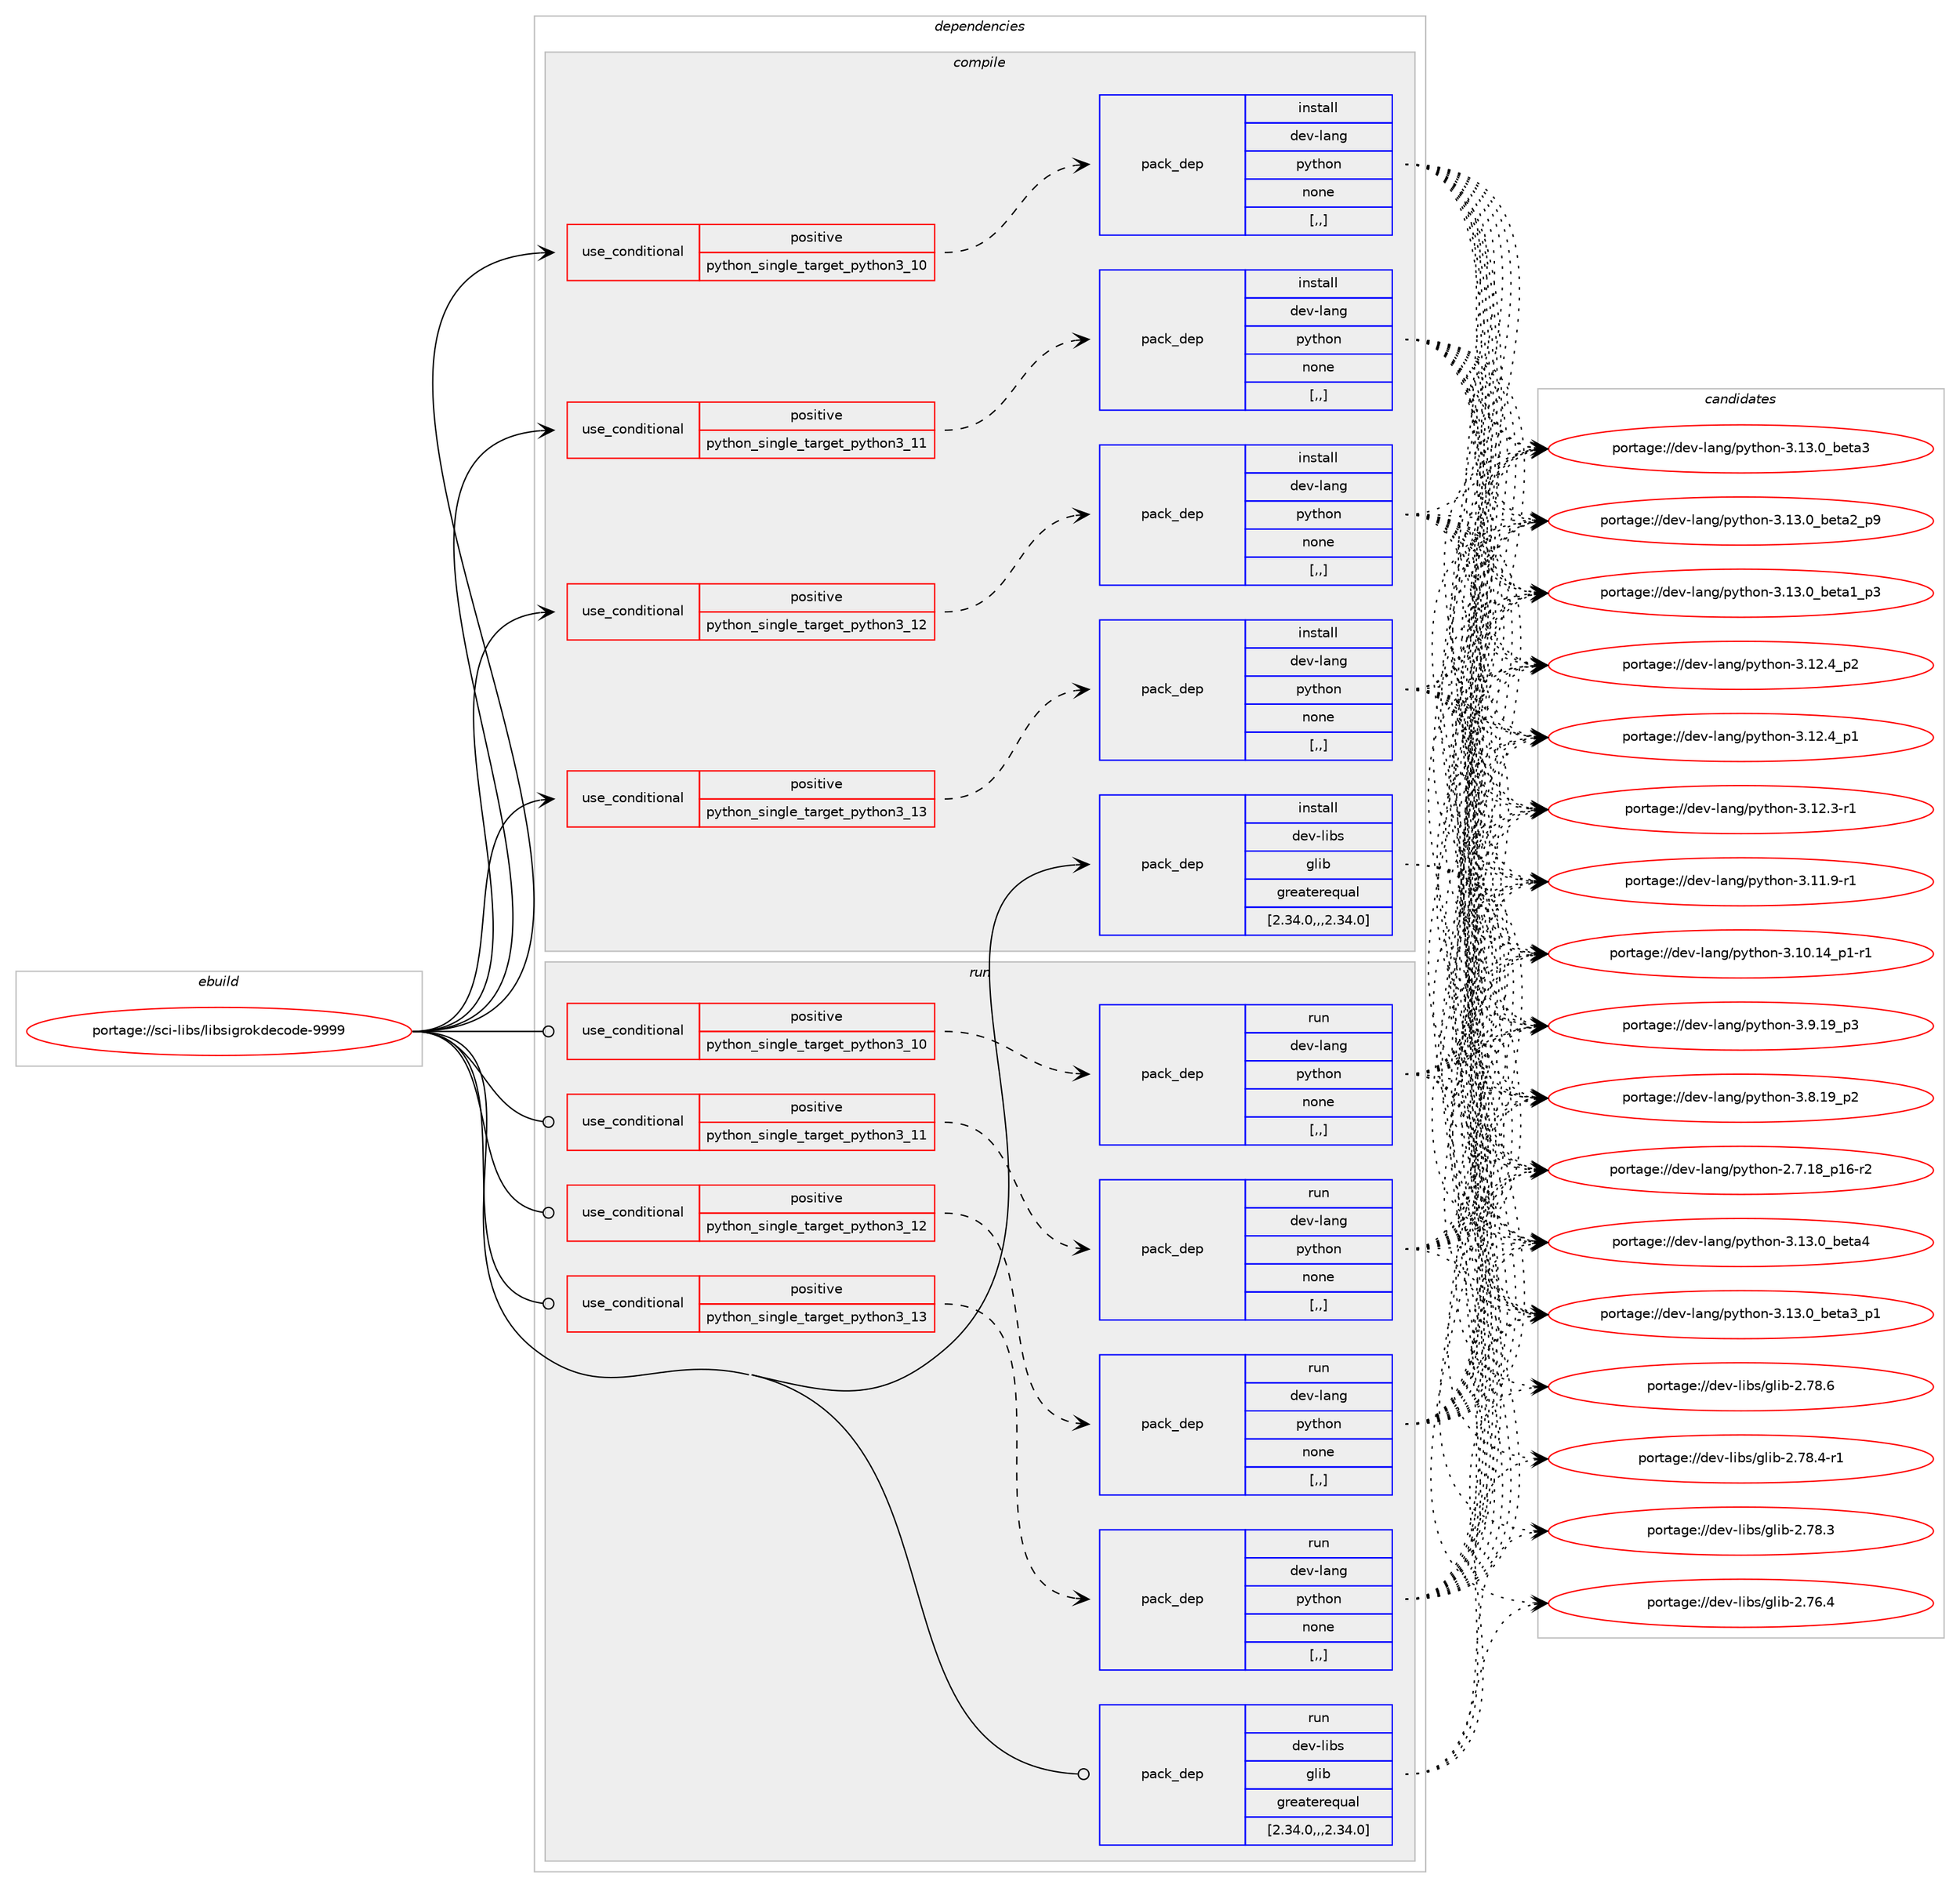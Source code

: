 digraph prolog {

# *************
# Graph options
# *************

newrank=true;
concentrate=true;
compound=true;
graph [rankdir=LR,fontname=Helvetica,fontsize=10,ranksep=1.5];#, ranksep=2.5, nodesep=0.2];
edge  [arrowhead=vee];
node  [fontname=Helvetica,fontsize=10];

# **********
# The ebuild
# **********

subgraph cluster_leftcol {
color=gray;
label=<<i>ebuild</i>>;
id [label="portage://sci-libs/libsigrokdecode-9999", color=red, width=4, href="../sci-libs/libsigrokdecode-9999.svg"];
}

# ****************
# The dependencies
# ****************

subgraph cluster_midcol {
color=gray;
label=<<i>dependencies</i>>;
subgraph cluster_compile {
fillcolor="#eeeeee";
style=filled;
label=<<i>compile</i>>;
subgraph cond106866 {
dependency403855 [label=<<TABLE BORDER="0" CELLBORDER="1" CELLSPACING="0" CELLPADDING="4"><TR><TD ROWSPAN="3" CELLPADDING="10">use_conditional</TD></TR><TR><TD>positive</TD></TR><TR><TD>python_single_target_python3_10</TD></TR></TABLE>>, shape=none, color=red];
subgraph pack294118 {
dependency403856 [label=<<TABLE BORDER="0" CELLBORDER="1" CELLSPACING="0" CELLPADDING="4" WIDTH="220"><TR><TD ROWSPAN="6" CELLPADDING="30">pack_dep</TD></TR><TR><TD WIDTH="110">install</TD></TR><TR><TD>dev-lang</TD></TR><TR><TD>python</TD></TR><TR><TD>none</TD></TR><TR><TD>[,,]</TD></TR></TABLE>>, shape=none, color=blue];
}
dependency403855:e -> dependency403856:w [weight=20,style="dashed",arrowhead="vee"];
}
id:e -> dependency403855:w [weight=20,style="solid",arrowhead="vee"];
subgraph cond106867 {
dependency403857 [label=<<TABLE BORDER="0" CELLBORDER="1" CELLSPACING="0" CELLPADDING="4"><TR><TD ROWSPAN="3" CELLPADDING="10">use_conditional</TD></TR><TR><TD>positive</TD></TR><TR><TD>python_single_target_python3_11</TD></TR></TABLE>>, shape=none, color=red];
subgraph pack294119 {
dependency403858 [label=<<TABLE BORDER="0" CELLBORDER="1" CELLSPACING="0" CELLPADDING="4" WIDTH="220"><TR><TD ROWSPAN="6" CELLPADDING="30">pack_dep</TD></TR><TR><TD WIDTH="110">install</TD></TR><TR><TD>dev-lang</TD></TR><TR><TD>python</TD></TR><TR><TD>none</TD></TR><TR><TD>[,,]</TD></TR></TABLE>>, shape=none, color=blue];
}
dependency403857:e -> dependency403858:w [weight=20,style="dashed",arrowhead="vee"];
}
id:e -> dependency403857:w [weight=20,style="solid",arrowhead="vee"];
subgraph cond106868 {
dependency403859 [label=<<TABLE BORDER="0" CELLBORDER="1" CELLSPACING="0" CELLPADDING="4"><TR><TD ROWSPAN="3" CELLPADDING="10">use_conditional</TD></TR><TR><TD>positive</TD></TR><TR><TD>python_single_target_python3_12</TD></TR></TABLE>>, shape=none, color=red];
subgraph pack294120 {
dependency403860 [label=<<TABLE BORDER="0" CELLBORDER="1" CELLSPACING="0" CELLPADDING="4" WIDTH="220"><TR><TD ROWSPAN="6" CELLPADDING="30">pack_dep</TD></TR><TR><TD WIDTH="110">install</TD></TR><TR><TD>dev-lang</TD></TR><TR><TD>python</TD></TR><TR><TD>none</TD></TR><TR><TD>[,,]</TD></TR></TABLE>>, shape=none, color=blue];
}
dependency403859:e -> dependency403860:w [weight=20,style="dashed",arrowhead="vee"];
}
id:e -> dependency403859:w [weight=20,style="solid",arrowhead="vee"];
subgraph cond106869 {
dependency403861 [label=<<TABLE BORDER="0" CELLBORDER="1" CELLSPACING="0" CELLPADDING="4"><TR><TD ROWSPAN="3" CELLPADDING="10">use_conditional</TD></TR><TR><TD>positive</TD></TR><TR><TD>python_single_target_python3_13</TD></TR></TABLE>>, shape=none, color=red];
subgraph pack294121 {
dependency403862 [label=<<TABLE BORDER="0" CELLBORDER="1" CELLSPACING="0" CELLPADDING="4" WIDTH="220"><TR><TD ROWSPAN="6" CELLPADDING="30">pack_dep</TD></TR><TR><TD WIDTH="110">install</TD></TR><TR><TD>dev-lang</TD></TR><TR><TD>python</TD></TR><TR><TD>none</TD></TR><TR><TD>[,,]</TD></TR></TABLE>>, shape=none, color=blue];
}
dependency403861:e -> dependency403862:w [weight=20,style="dashed",arrowhead="vee"];
}
id:e -> dependency403861:w [weight=20,style="solid",arrowhead="vee"];
subgraph pack294122 {
dependency403863 [label=<<TABLE BORDER="0" CELLBORDER="1" CELLSPACING="0" CELLPADDING="4" WIDTH="220"><TR><TD ROWSPAN="6" CELLPADDING="30">pack_dep</TD></TR><TR><TD WIDTH="110">install</TD></TR><TR><TD>dev-libs</TD></TR><TR><TD>glib</TD></TR><TR><TD>greaterequal</TD></TR><TR><TD>[2.34.0,,,2.34.0]</TD></TR></TABLE>>, shape=none, color=blue];
}
id:e -> dependency403863:w [weight=20,style="solid",arrowhead="vee"];
}
subgraph cluster_compileandrun {
fillcolor="#eeeeee";
style=filled;
label=<<i>compile and run</i>>;
}
subgraph cluster_run {
fillcolor="#eeeeee";
style=filled;
label=<<i>run</i>>;
subgraph cond106870 {
dependency403864 [label=<<TABLE BORDER="0" CELLBORDER="1" CELLSPACING="0" CELLPADDING="4"><TR><TD ROWSPAN="3" CELLPADDING="10">use_conditional</TD></TR><TR><TD>positive</TD></TR><TR><TD>python_single_target_python3_10</TD></TR></TABLE>>, shape=none, color=red];
subgraph pack294123 {
dependency403865 [label=<<TABLE BORDER="0" CELLBORDER="1" CELLSPACING="0" CELLPADDING="4" WIDTH="220"><TR><TD ROWSPAN="6" CELLPADDING="30">pack_dep</TD></TR><TR><TD WIDTH="110">run</TD></TR><TR><TD>dev-lang</TD></TR><TR><TD>python</TD></TR><TR><TD>none</TD></TR><TR><TD>[,,]</TD></TR></TABLE>>, shape=none, color=blue];
}
dependency403864:e -> dependency403865:w [weight=20,style="dashed",arrowhead="vee"];
}
id:e -> dependency403864:w [weight=20,style="solid",arrowhead="odot"];
subgraph cond106871 {
dependency403866 [label=<<TABLE BORDER="0" CELLBORDER="1" CELLSPACING="0" CELLPADDING="4"><TR><TD ROWSPAN="3" CELLPADDING="10">use_conditional</TD></TR><TR><TD>positive</TD></TR><TR><TD>python_single_target_python3_11</TD></TR></TABLE>>, shape=none, color=red];
subgraph pack294124 {
dependency403867 [label=<<TABLE BORDER="0" CELLBORDER="1" CELLSPACING="0" CELLPADDING="4" WIDTH="220"><TR><TD ROWSPAN="6" CELLPADDING="30">pack_dep</TD></TR><TR><TD WIDTH="110">run</TD></TR><TR><TD>dev-lang</TD></TR><TR><TD>python</TD></TR><TR><TD>none</TD></TR><TR><TD>[,,]</TD></TR></TABLE>>, shape=none, color=blue];
}
dependency403866:e -> dependency403867:w [weight=20,style="dashed",arrowhead="vee"];
}
id:e -> dependency403866:w [weight=20,style="solid",arrowhead="odot"];
subgraph cond106872 {
dependency403868 [label=<<TABLE BORDER="0" CELLBORDER="1" CELLSPACING="0" CELLPADDING="4"><TR><TD ROWSPAN="3" CELLPADDING="10">use_conditional</TD></TR><TR><TD>positive</TD></TR><TR><TD>python_single_target_python3_12</TD></TR></TABLE>>, shape=none, color=red];
subgraph pack294125 {
dependency403869 [label=<<TABLE BORDER="0" CELLBORDER="1" CELLSPACING="0" CELLPADDING="4" WIDTH="220"><TR><TD ROWSPAN="6" CELLPADDING="30">pack_dep</TD></TR><TR><TD WIDTH="110">run</TD></TR><TR><TD>dev-lang</TD></TR><TR><TD>python</TD></TR><TR><TD>none</TD></TR><TR><TD>[,,]</TD></TR></TABLE>>, shape=none, color=blue];
}
dependency403868:e -> dependency403869:w [weight=20,style="dashed",arrowhead="vee"];
}
id:e -> dependency403868:w [weight=20,style="solid",arrowhead="odot"];
subgraph cond106873 {
dependency403870 [label=<<TABLE BORDER="0" CELLBORDER="1" CELLSPACING="0" CELLPADDING="4"><TR><TD ROWSPAN="3" CELLPADDING="10">use_conditional</TD></TR><TR><TD>positive</TD></TR><TR><TD>python_single_target_python3_13</TD></TR></TABLE>>, shape=none, color=red];
subgraph pack294126 {
dependency403871 [label=<<TABLE BORDER="0" CELLBORDER="1" CELLSPACING="0" CELLPADDING="4" WIDTH="220"><TR><TD ROWSPAN="6" CELLPADDING="30">pack_dep</TD></TR><TR><TD WIDTH="110">run</TD></TR><TR><TD>dev-lang</TD></TR><TR><TD>python</TD></TR><TR><TD>none</TD></TR><TR><TD>[,,]</TD></TR></TABLE>>, shape=none, color=blue];
}
dependency403870:e -> dependency403871:w [weight=20,style="dashed",arrowhead="vee"];
}
id:e -> dependency403870:w [weight=20,style="solid",arrowhead="odot"];
subgraph pack294127 {
dependency403872 [label=<<TABLE BORDER="0" CELLBORDER="1" CELLSPACING="0" CELLPADDING="4" WIDTH="220"><TR><TD ROWSPAN="6" CELLPADDING="30">pack_dep</TD></TR><TR><TD WIDTH="110">run</TD></TR><TR><TD>dev-libs</TD></TR><TR><TD>glib</TD></TR><TR><TD>greaterequal</TD></TR><TR><TD>[2.34.0,,,2.34.0]</TD></TR></TABLE>>, shape=none, color=blue];
}
id:e -> dependency403872:w [weight=20,style="solid",arrowhead="odot"];
}
}

# **************
# The candidates
# **************

subgraph cluster_choices {
rank=same;
color=gray;
label=<<i>candidates</i>>;

subgraph choice294118 {
color=black;
nodesep=1;
choice1001011184510897110103471121211161041111104551464951464895981011169752 [label="portage://dev-lang/python-3.13.0_beta4", color=red, width=4,href="../dev-lang/python-3.13.0_beta4.svg"];
choice10010111845108971101034711212111610411111045514649514648959810111697519511249 [label="portage://dev-lang/python-3.13.0_beta3_p1", color=red, width=4,href="../dev-lang/python-3.13.0_beta3_p1.svg"];
choice1001011184510897110103471121211161041111104551464951464895981011169751 [label="portage://dev-lang/python-3.13.0_beta3", color=red, width=4,href="../dev-lang/python-3.13.0_beta3.svg"];
choice10010111845108971101034711212111610411111045514649514648959810111697509511257 [label="portage://dev-lang/python-3.13.0_beta2_p9", color=red, width=4,href="../dev-lang/python-3.13.0_beta2_p9.svg"];
choice10010111845108971101034711212111610411111045514649514648959810111697499511251 [label="portage://dev-lang/python-3.13.0_beta1_p3", color=red, width=4,href="../dev-lang/python-3.13.0_beta1_p3.svg"];
choice100101118451089711010347112121116104111110455146495046529511250 [label="portage://dev-lang/python-3.12.4_p2", color=red, width=4,href="../dev-lang/python-3.12.4_p2.svg"];
choice100101118451089711010347112121116104111110455146495046529511249 [label="portage://dev-lang/python-3.12.4_p1", color=red, width=4,href="../dev-lang/python-3.12.4_p1.svg"];
choice100101118451089711010347112121116104111110455146495046514511449 [label="portage://dev-lang/python-3.12.3-r1", color=red, width=4,href="../dev-lang/python-3.12.3-r1.svg"];
choice100101118451089711010347112121116104111110455146494946574511449 [label="portage://dev-lang/python-3.11.9-r1", color=red, width=4,href="../dev-lang/python-3.11.9-r1.svg"];
choice100101118451089711010347112121116104111110455146494846495295112494511449 [label="portage://dev-lang/python-3.10.14_p1-r1", color=red, width=4,href="../dev-lang/python-3.10.14_p1-r1.svg"];
choice100101118451089711010347112121116104111110455146574649579511251 [label="portage://dev-lang/python-3.9.19_p3", color=red, width=4,href="../dev-lang/python-3.9.19_p3.svg"];
choice100101118451089711010347112121116104111110455146564649579511250 [label="portage://dev-lang/python-3.8.19_p2", color=red, width=4,href="../dev-lang/python-3.8.19_p2.svg"];
choice100101118451089711010347112121116104111110455046554649569511249544511450 [label="portage://dev-lang/python-2.7.18_p16-r2", color=red, width=4,href="../dev-lang/python-2.7.18_p16-r2.svg"];
dependency403856:e -> choice1001011184510897110103471121211161041111104551464951464895981011169752:w [style=dotted,weight="100"];
dependency403856:e -> choice10010111845108971101034711212111610411111045514649514648959810111697519511249:w [style=dotted,weight="100"];
dependency403856:e -> choice1001011184510897110103471121211161041111104551464951464895981011169751:w [style=dotted,weight="100"];
dependency403856:e -> choice10010111845108971101034711212111610411111045514649514648959810111697509511257:w [style=dotted,weight="100"];
dependency403856:e -> choice10010111845108971101034711212111610411111045514649514648959810111697499511251:w [style=dotted,weight="100"];
dependency403856:e -> choice100101118451089711010347112121116104111110455146495046529511250:w [style=dotted,weight="100"];
dependency403856:e -> choice100101118451089711010347112121116104111110455146495046529511249:w [style=dotted,weight="100"];
dependency403856:e -> choice100101118451089711010347112121116104111110455146495046514511449:w [style=dotted,weight="100"];
dependency403856:e -> choice100101118451089711010347112121116104111110455146494946574511449:w [style=dotted,weight="100"];
dependency403856:e -> choice100101118451089711010347112121116104111110455146494846495295112494511449:w [style=dotted,weight="100"];
dependency403856:e -> choice100101118451089711010347112121116104111110455146574649579511251:w [style=dotted,weight="100"];
dependency403856:e -> choice100101118451089711010347112121116104111110455146564649579511250:w [style=dotted,weight="100"];
dependency403856:e -> choice100101118451089711010347112121116104111110455046554649569511249544511450:w [style=dotted,weight="100"];
}
subgraph choice294119 {
color=black;
nodesep=1;
choice1001011184510897110103471121211161041111104551464951464895981011169752 [label="portage://dev-lang/python-3.13.0_beta4", color=red, width=4,href="../dev-lang/python-3.13.0_beta4.svg"];
choice10010111845108971101034711212111610411111045514649514648959810111697519511249 [label="portage://dev-lang/python-3.13.0_beta3_p1", color=red, width=4,href="../dev-lang/python-3.13.0_beta3_p1.svg"];
choice1001011184510897110103471121211161041111104551464951464895981011169751 [label="portage://dev-lang/python-3.13.0_beta3", color=red, width=4,href="../dev-lang/python-3.13.0_beta3.svg"];
choice10010111845108971101034711212111610411111045514649514648959810111697509511257 [label="portage://dev-lang/python-3.13.0_beta2_p9", color=red, width=4,href="../dev-lang/python-3.13.0_beta2_p9.svg"];
choice10010111845108971101034711212111610411111045514649514648959810111697499511251 [label="portage://dev-lang/python-3.13.0_beta1_p3", color=red, width=4,href="../dev-lang/python-3.13.0_beta1_p3.svg"];
choice100101118451089711010347112121116104111110455146495046529511250 [label="portage://dev-lang/python-3.12.4_p2", color=red, width=4,href="../dev-lang/python-3.12.4_p2.svg"];
choice100101118451089711010347112121116104111110455146495046529511249 [label="portage://dev-lang/python-3.12.4_p1", color=red, width=4,href="../dev-lang/python-3.12.4_p1.svg"];
choice100101118451089711010347112121116104111110455146495046514511449 [label="portage://dev-lang/python-3.12.3-r1", color=red, width=4,href="../dev-lang/python-3.12.3-r1.svg"];
choice100101118451089711010347112121116104111110455146494946574511449 [label="portage://dev-lang/python-3.11.9-r1", color=red, width=4,href="../dev-lang/python-3.11.9-r1.svg"];
choice100101118451089711010347112121116104111110455146494846495295112494511449 [label="portage://dev-lang/python-3.10.14_p1-r1", color=red, width=4,href="../dev-lang/python-3.10.14_p1-r1.svg"];
choice100101118451089711010347112121116104111110455146574649579511251 [label="portage://dev-lang/python-3.9.19_p3", color=red, width=4,href="../dev-lang/python-3.9.19_p3.svg"];
choice100101118451089711010347112121116104111110455146564649579511250 [label="portage://dev-lang/python-3.8.19_p2", color=red, width=4,href="../dev-lang/python-3.8.19_p2.svg"];
choice100101118451089711010347112121116104111110455046554649569511249544511450 [label="portage://dev-lang/python-2.7.18_p16-r2", color=red, width=4,href="../dev-lang/python-2.7.18_p16-r2.svg"];
dependency403858:e -> choice1001011184510897110103471121211161041111104551464951464895981011169752:w [style=dotted,weight="100"];
dependency403858:e -> choice10010111845108971101034711212111610411111045514649514648959810111697519511249:w [style=dotted,weight="100"];
dependency403858:e -> choice1001011184510897110103471121211161041111104551464951464895981011169751:w [style=dotted,weight="100"];
dependency403858:e -> choice10010111845108971101034711212111610411111045514649514648959810111697509511257:w [style=dotted,weight="100"];
dependency403858:e -> choice10010111845108971101034711212111610411111045514649514648959810111697499511251:w [style=dotted,weight="100"];
dependency403858:e -> choice100101118451089711010347112121116104111110455146495046529511250:w [style=dotted,weight="100"];
dependency403858:e -> choice100101118451089711010347112121116104111110455146495046529511249:w [style=dotted,weight="100"];
dependency403858:e -> choice100101118451089711010347112121116104111110455146495046514511449:w [style=dotted,weight="100"];
dependency403858:e -> choice100101118451089711010347112121116104111110455146494946574511449:w [style=dotted,weight="100"];
dependency403858:e -> choice100101118451089711010347112121116104111110455146494846495295112494511449:w [style=dotted,weight="100"];
dependency403858:e -> choice100101118451089711010347112121116104111110455146574649579511251:w [style=dotted,weight="100"];
dependency403858:e -> choice100101118451089711010347112121116104111110455146564649579511250:w [style=dotted,weight="100"];
dependency403858:e -> choice100101118451089711010347112121116104111110455046554649569511249544511450:w [style=dotted,weight="100"];
}
subgraph choice294120 {
color=black;
nodesep=1;
choice1001011184510897110103471121211161041111104551464951464895981011169752 [label="portage://dev-lang/python-3.13.0_beta4", color=red, width=4,href="../dev-lang/python-3.13.0_beta4.svg"];
choice10010111845108971101034711212111610411111045514649514648959810111697519511249 [label="portage://dev-lang/python-3.13.0_beta3_p1", color=red, width=4,href="../dev-lang/python-3.13.0_beta3_p1.svg"];
choice1001011184510897110103471121211161041111104551464951464895981011169751 [label="portage://dev-lang/python-3.13.0_beta3", color=red, width=4,href="../dev-lang/python-3.13.0_beta3.svg"];
choice10010111845108971101034711212111610411111045514649514648959810111697509511257 [label="portage://dev-lang/python-3.13.0_beta2_p9", color=red, width=4,href="../dev-lang/python-3.13.0_beta2_p9.svg"];
choice10010111845108971101034711212111610411111045514649514648959810111697499511251 [label="portage://dev-lang/python-3.13.0_beta1_p3", color=red, width=4,href="../dev-lang/python-3.13.0_beta1_p3.svg"];
choice100101118451089711010347112121116104111110455146495046529511250 [label="portage://dev-lang/python-3.12.4_p2", color=red, width=4,href="../dev-lang/python-3.12.4_p2.svg"];
choice100101118451089711010347112121116104111110455146495046529511249 [label="portage://dev-lang/python-3.12.4_p1", color=red, width=4,href="../dev-lang/python-3.12.4_p1.svg"];
choice100101118451089711010347112121116104111110455146495046514511449 [label="portage://dev-lang/python-3.12.3-r1", color=red, width=4,href="../dev-lang/python-3.12.3-r1.svg"];
choice100101118451089711010347112121116104111110455146494946574511449 [label="portage://dev-lang/python-3.11.9-r1", color=red, width=4,href="../dev-lang/python-3.11.9-r1.svg"];
choice100101118451089711010347112121116104111110455146494846495295112494511449 [label="portage://dev-lang/python-3.10.14_p1-r1", color=red, width=4,href="../dev-lang/python-3.10.14_p1-r1.svg"];
choice100101118451089711010347112121116104111110455146574649579511251 [label="portage://dev-lang/python-3.9.19_p3", color=red, width=4,href="../dev-lang/python-3.9.19_p3.svg"];
choice100101118451089711010347112121116104111110455146564649579511250 [label="portage://dev-lang/python-3.8.19_p2", color=red, width=4,href="../dev-lang/python-3.8.19_p2.svg"];
choice100101118451089711010347112121116104111110455046554649569511249544511450 [label="portage://dev-lang/python-2.7.18_p16-r2", color=red, width=4,href="../dev-lang/python-2.7.18_p16-r2.svg"];
dependency403860:e -> choice1001011184510897110103471121211161041111104551464951464895981011169752:w [style=dotted,weight="100"];
dependency403860:e -> choice10010111845108971101034711212111610411111045514649514648959810111697519511249:w [style=dotted,weight="100"];
dependency403860:e -> choice1001011184510897110103471121211161041111104551464951464895981011169751:w [style=dotted,weight="100"];
dependency403860:e -> choice10010111845108971101034711212111610411111045514649514648959810111697509511257:w [style=dotted,weight="100"];
dependency403860:e -> choice10010111845108971101034711212111610411111045514649514648959810111697499511251:w [style=dotted,weight="100"];
dependency403860:e -> choice100101118451089711010347112121116104111110455146495046529511250:w [style=dotted,weight="100"];
dependency403860:e -> choice100101118451089711010347112121116104111110455146495046529511249:w [style=dotted,weight="100"];
dependency403860:e -> choice100101118451089711010347112121116104111110455146495046514511449:w [style=dotted,weight="100"];
dependency403860:e -> choice100101118451089711010347112121116104111110455146494946574511449:w [style=dotted,weight="100"];
dependency403860:e -> choice100101118451089711010347112121116104111110455146494846495295112494511449:w [style=dotted,weight="100"];
dependency403860:e -> choice100101118451089711010347112121116104111110455146574649579511251:w [style=dotted,weight="100"];
dependency403860:e -> choice100101118451089711010347112121116104111110455146564649579511250:w [style=dotted,weight="100"];
dependency403860:e -> choice100101118451089711010347112121116104111110455046554649569511249544511450:w [style=dotted,weight="100"];
}
subgraph choice294121 {
color=black;
nodesep=1;
choice1001011184510897110103471121211161041111104551464951464895981011169752 [label="portage://dev-lang/python-3.13.0_beta4", color=red, width=4,href="../dev-lang/python-3.13.0_beta4.svg"];
choice10010111845108971101034711212111610411111045514649514648959810111697519511249 [label="portage://dev-lang/python-3.13.0_beta3_p1", color=red, width=4,href="../dev-lang/python-3.13.0_beta3_p1.svg"];
choice1001011184510897110103471121211161041111104551464951464895981011169751 [label="portage://dev-lang/python-3.13.0_beta3", color=red, width=4,href="../dev-lang/python-3.13.0_beta3.svg"];
choice10010111845108971101034711212111610411111045514649514648959810111697509511257 [label="portage://dev-lang/python-3.13.0_beta2_p9", color=red, width=4,href="../dev-lang/python-3.13.0_beta2_p9.svg"];
choice10010111845108971101034711212111610411111045514649514648959810111697499511251 [label="portage://dev-lang/python-3.13.0_beta1_p3", color=red, width=4,href="../dev-lang/python-3.13.0_beta1_p3.svg"];
choice100101118451089711010347112121116104111110455146495046529511250 [label="portage://dev-lang/python-3.12.4_p2", color=red, width=4,href="../dev-lang/python-3.12.4_p2.svg"];
choice100101118451089711010347112121116104111110455146495046529511249 [label="portage://dev-lang/python-3.12.4_p1", color=red, width=4,href="../dev-lang/python-3.12.4_p1.svg"];
choice100101118451089711010347112121116104111110455146495046514511449 [label="portage://dev-lang/python-3.12.3-r1", color=red, width=4,href="../dev-lang/python-3.12.3-r1.svg"];
choice100101118451089711010347112121116104111110455146494946574511449 [label="portage://dev-lang/python-3.11.9-r1", color=red, width=4,href="../dev-lang/python-3.11.9-r1.svg"];
choice100101118451089711010347112121116104111110455146494846495295112494511449 [label="portage://dev-lang/python-3.10.14_p1-r1", color=red, width=4,href="../dev-lang/python-3.10.14_p1-r1.svg"];
choice100101118451089711010347112121116104111110455146574649579511251 [label="portage://dev-lang/python-3.9.19_p3", color=red, width=4,href="../dev-lang/python-3.9.19_p3.svg"];
choice100101118451089711010347112121116104111110455146564649579511250 [label="portage://dev-lang/python-3.8.19_p2", color=red, width=4,href="../dev-lang/python-3.8.19_p2.svg"];
choice100101118451089711010347112121116104111110455046554649569511249544511450 [label="portage://dev-lang/python-2.7.18_p16-r2", color=red, width=4,href="../dev-lang/python-2.7.18_p16-r2.svg"];
dependency403862:e -> choice1001011184510897110103471121211161041111104551464951464895981011169752:w [style=dotted,weight="100"];
dependency403862:e -> choice10010111845108971101034711212111610411111045514649514648959810111697519511249:w [style=dotted,weight="100"];
dependency403862:e -> choice1001011184510897110103471121211161041111104551464951464895981011169751:w [style=dotted,weight="100"];
dependency403862:e -> choice10010111845108971101034711212111610411111045514649514648959810111697509511257:w [style=dotted,weight="100"];
dependency403862:e -> choice10010111845108971101034711212111610411111045514649514648959810111697499511251:w [style=dotted,weight="100"];
dependency403862:e -> choice100101118451089711010347112121116104111110455146495046529511250:w [style=dotted,weight="100"];
dependency403862:e -> choice100101118451089711010347112121116104111110455146495046529511249:w [style=dotted,weight="100"];
dependency403862:e -> choice100101118451089711010347112121116104111110455146495046514511449:w [style=dotted,weight="100"];
dependency403862:e -> choice100101118451089711010347112121116104111110455146494946574511449:w [style=dotted,weight="100"];
dependency403862:e -> choice100101118451089711010347112121116104111110455146494846495295112494511449:w [style=dotted,weight="100"];
dependency403862:e -> choice100101118451089711010347112121116104111110455146574649579511251:w [style=dotted,weight="100"];
dependency403862:e -> choice100101118451089711010347112121116104111110455146564649579511250:w [style=dotted,weight="100"];
dependency403862:e -> choice100101118451089711010347112121116104111110455046554649569511249544511450:w [style=dotted,weight="100"];
}
subgraph choice294122 {
color=black;
nodesep=1;
choice1001011184510810598115471031081059845504655564654 [label="portage://dev-libs/glib-2.78.6", color=red, width=4,href="../dev-libs/glib-2.78.6.svg"];
choice10010111845108105981154710310810598455046555646524511449 [label="portage://dev-libs/glib-2.78.4-r1", color=red, width=4,href="../dev-libs/glib-2.78.4-r1.svg"];
choice1001011184510810598115471031081059845504655564651 [label="portage://dev-libs/glib-2.78.3", color=red, width=4,href="../dev-libs/glib-2.78.3.svg"];
choice1001011184510810598115471031081059845504655544652 [label="portage://dev-libs/glib-2.76.4", color=red, width=4,href="../dev-libs/glib-2.76.4.svg"];
dependency403863:e -> choice1001011184510810598115471031081059845504655564654:w [style=dotted,weight="100"];
dependency403863:e -> choice10010111845108105981154710310810598455046555646524511449:w [style=dotted,weight="100"];
dependency403863:e -> choice1001011184510810598115471031081059845504655564651:w [style=dotted,weight="100"];
dependency403863:e -> choice1001011184510810598115471031081059845504655544652:w [style=dotted,weight="100"];
}
subgraph choice294123 {
color=black;
nodesep=1;
choice1001011184510897110103471121211161041111104551464951464895981011169752 [label="portage://dev-lang/python-3.13.0_beta4", color=red, width=4,href="../dev-lang/python-3.13.0_beta4.svg"];
choice10010111845108971101034711212111610411111045514649514648959810111697519511249 [label="portage://dev-lang/python-3.13.0_beta3_p1", color=red, width=4,href="../dev-lang/python-3.13.0_beta3_p1.svg"];
choice1001011184510897110103471121211161041111104551464951464895981011169751 [label="portage://dev-lang/python-3.13.0_beta3", color=red, width=4,href="../dev-lang/python-3.13.0_beta3.svg"];
choice10010111845108971101034711212111610411111045514649514648959810111697509511257 [label="portage://dev-lang/python-3.13.0_beta2_p9", color=red, width=4,href="../dev-lang/python-3.13.0_beta2_p9.svg"];
choice10010111845108971101034711212111610411111045514649514648959810111697499511251 [label="portage://dev-lang/python-3.13.0_beta1_p3", color=red, width=4,href="../dev-lang/python-3.13.0_beta1_p3.svg"];
choice100101118451089711010347112121116104111110455146495046529511250 [label="portage://dev-lang/python-3.12.4_p2", color=red, width=4,href="../dev-lang/python-3.12.4_p2.svg"];
choice100101118451089711010347112121116104111110455146495046529511249 [label="portage://dev-lang/python-3.12.4_p1", color=red, width=4,href="../dev-lang/python-3.12.4_p1.svg"];
choice100101118451089711010347112121116104111110455146495046514511449 [label="portage://dev-lang/python-3.12.3-r1", color=red, width=4,href="../dev-lang/python-3.12.3-r1.svg"];
choice100101118451089711010347112121116104111110455146494946574511449 [label="portage://dev-lang/python-3.11.9-r1", color=red, width=4,href="../dev-lang/python-3.11.9-r1.svg"];
choice100101118451089711010347112121116104111110455146494846495295112494511449 [label="portage://dev-lang/python-3.10.14_p1-r1", color=red, width=4,href="../dev-lang/python-3.10.14_p1-r1.svg"];
choice100101118451089711010347112121116104111110455146574649579511251 [label="portage://dev-lang/python-3.9.19_p3", color=red, width=4,href="../dev-lang/python-3.9.19_p3.svg"];
choice100101118451089711010347112121116104111110455146564649579511250 [label="portage://dev-lang/python-3.8.19_p2", color=red, width=4,href="../dev-lang/python-3.8.19_p2.svg"];
choice100101118451089711010347112121116104111110455046554649569511249544511450 [label="portage://dev-lang/python-2.7.18_p16-r2", color=red, width=4,href="../dev-lang/python-2.7.18_p16-r2.svg"];
dependency403865:e -> choice1001011184510897110103471121211161041111104551464951464895981011169752:w [style=dotted,weight="100"];
dependency403865:e -> choice10010111845108971101034711212111610411111045514649514648959810111697519511249:w [style=dotted,weight="100"];
dependency403865:e -> choice1001011184510897110103471121211161041111104551464951464895981011169751:w [style=dotted,weight="100"];
dependency403865:e -> choice10010111845108971101034711212111610411111045514649514648959810111697509511257:w [style=dotted,weight="100"];
dependency403865:e -> choice10010111845108971101034711212111610411111045514649514648959810111697499511251:w [style=dotted,weight="100"];
dependency403865:e -> choice100101118451089711010347112121116104111110455146495046529511250:w [style=dotted,weight="100"];
dependency403865:e -> choice100101118451089711010347112121116104111110455146495046529511249:w [style=dotted,weight="100"];
dependency403865:e -> choice100101118451089711010347112121116104111110455146495046514511449:w [style=dotted,weight="100"];
dependency403865:e -> choice100101118451089711010347112121116104111110455146494946574511449:w [style=dotted,weight="100"];
dependency403865:e -> choice100101118451089711010347112121116104111110455146494846495295112494511449:w [style=dotted,weight="100"];
dependency403865:e -> choice100101118451089711010347112121116104111110455146574649579511251:w [style=dotted,weight="100"];
dependency403865:e -> choice100101118451089711010347112121116104111110455146564649579511250:w [style=dotted,weight="100"];
dependency403865:e -> choice100101118451089711010347112121116104111110455046554649569511249544511450:w [style=dotted,weight="100"];
}
subgraph choice294124 {
color=black;
nodesep=1;
choice1001011184510897110103471121211161041111104551464951464895981011169752 [label="portage://dev-lang/python-3.13.0_beta4", color=red, width=4,href="../dev-lang/python-3.13.0_beta4.svg"];
choice10010111845108971101034711212111610411111045514649514648959810111697519511249 [label="portage://dev-lang/python-3.13.0_beta3_p1", color=red, width=4,href="../dev-lang/python-3.13.0_beta3_p1.svg"];
choice1001011184510897110103471121211161041111104551464951464895981011169751 [label="portage://dev-lang/python-3.13.0_beta3", color=red, width=4,href="../dev-lang/python-3.13.0_beta3.svg"];
choice10010111845108971101034711212111610411111045514649514648959810111697509511257 [label="portage://dev-lang/python-3.13.0_beta2_p9", color=red, width=4,href="../dev-lang/python-3.13.0_beta2_p9.svg"];
choice10010111845108971101034711212111610411111045514649514648959810111697499511251 [label="portage://dev-lang/python-3.13.0_beta1_p3", color=red, width=4,href="../dev-lang/python-3.13.0_beta1_p3.svg"];
choice100101118451089711010347112121116104111110455146495046529511250 [label="portage://dev-lang/python-3.12.4_p2", color=red, width=4,href="../dev-lang/python-3.12.4_p2.svg"];
choice100101118451089711010347112121116104111110455146495046529511249 [label="portage://dev-lang/python-3.12.4_p1", color=red, width=4,href="../dev-lang/python-3.12.4_p1.svg"];
choice100101118451089711010347112121116104111110455146495046514511449 [label="portage://dev-lang/python-3.12.3-r1", color=red, width=4,href="../dev-lang/python-3.12.3-r1.svg"];
choice100101118451089711010347112121116104111110455146494946574511449 [label="portage://dev-lang/python-3.11.9-r1", color=red, width=4,href="../dev-lang/python-3.11.9-r1.svg"];
choice100101118451089711010347112121116104111110455146494846495295112494511449 [label="portage://dev-lang/python-3.10.14_p1-r1", color=red, width=4,href="../dev-lang/python-3.10.14_p1-r1.svg"];
choice100101118451089711010347112121116104111110455146574649579511251 [label="portage://dev-lang/python-3.9.19_p3", color=red, width=4,href="../dev-lang/python-3.9.19_p3.svg"];
choice100101118451089711010347112121116104111110455146564649579511250 [label="portage://dev-lang/python-3.8.19_p2", color=red, width=4,href="../dev-lang/python-3.8.19_p2.svg"];
choice100101118451089711010347112121116104111110455046554649569511249544511450 [label="portage://dev-lang/python-2.7.18_p16-r2", color=red, width=4,href="../dev-lang/python-2.7.18_p16-r2.svg"];
dependency403867:e -> choice1001011184510897110103471121211161041111104551464951464895981011169752:w [style=dotted,weight="100"];
dependency403867:e -> choice10010111845108971101034711212111610411111045514649514648959810111697519511249:w [style=dotted,weight="100"];
dependency403867:e -> choice1001011184510897110103471121211161041111104551464951464895981011169751:w [style=dotted,weight="100"];
dependency403867:e -> choice10010111845108971101034711212111610411111045514649514648959810111697509511257:w [style=dotted,weight="100"];
dependency403867:e -> choice10010111845108971101034711212111610411111045514649514648959810111697499511251:w [style=dotted,weight="100"];
dependency403867:e -> choice100101118451089711010347112121116104111110455146495046529511250:w [style=dotted,weight="100"];
dependency403867:e -> choice100101118451089711010347112121116104111110455146495046529511249:w [style=dotted,weight="100"];
dependency403867:e -> choice100101118451089711010347112121116104111110455146495046514511449:w [style=dotted,weight="100"];
dependency403867:e -> choice100101118451089711010347112121116104111110455146494946574511449:w [style=dotted,weight="100"];
dependency403867:e -> choice100101118451089711010347112121116104111110455146494846495295112494511449:w [style=dotted,weight="100"];
dependency403867:e -> choice100101118451089711010347112121116104111110455146574649579511251:w [style=dotted,weight="100"];
dependency403867:e -> choice100101118451089711010347112121116104111110455146564649579511250:w [style=dotted,weight="100"];
dependency403867:e -> choice100101118451089711010347112121116104111110455046554649569511249544511450:w [style=dotted,weight="100"];
}
subgraph choice294125 {
color=black;
nodesep=1;
choice1001011184510897110103471121211161041111104551464951464895981011169752 [label="portage://dev-lang/python-3.13.0_beta4", color=red, width=4,href="../dev-lang/python-3.13.0_beta4.svg"];
choice10010111845108971101034711212111610411111045514649514648959810111697519511249 [label="portage://dev-lang/python-3.13.0_beta3_p1", color=red, width=4,href="../dev-lang/python-3.13.0_beta3_p1.svg"];
choice1001011184510897110103471121211161041111104551464951464895981011169751 [label="portage://dev-lang/python-3.13.0_beta3", color=red, width=4,href="../dev-lang/python-3.13.0_beta3.svg"];
choice10010111845108971101034711212111610411111045514649514648959810111697509511257 [label="portage://dev-lang/python-3.13.0_beta2_p9", color=red, width=4,href="../dev-lang/python-3.13.0_beta2_p9.svg"];
choice10010111845108971101034711212111610411111045514649514648959810111697499511251 [label="portage://dev-lang/python-3.13.0_beta1_p3", color=red, width=4,href="../dev-lang/python-3.13.0_beta1_p3.svg"];
choice100101118451089711010347112121116104111110455146495046529511250 [label="portage://dev-lang/python-3.12.4_p2", color=red, width=4,href="../dev-lang/python-3.12.4_p2.svg"];
choice100101118451089711010347112121116104111110455146495046529511249 [label="portage://dev-lang/python-3.12.4_p1", color=red, width=4,href="../dev-lang/python-3.12.4_p1.svg"];
choice100101118451089711010347112121116104111110455146495046514511449 [label="portage://dev-lang/python-3.12.3-r1", color=red, width=4,href="../dev-lang/python-3.12.3-r1.svg"];
choice100101118451089711010347112121116104111110455146494946574511449 [label="portage://dev-lang/python-3.11.9-r1", color=red, width=4,href="../dev-lang/python-3.11.9-r1.svg"];
choice100101118451089711010347112121116104111110455146494846495295112494511449 [label="portage://dev-lang/python-3.10.14_p1-r1", color=red, width=4,href="../dev-lang/python-3.10.14_p1-r1.svg"];
choice100101118451089711010347112121116104111110455146574649579511251 [label="portage://dev-lang/python-3.9.19_p3", color=red, width=4,href="../dev-lang/python-3.9.19_p3.svg"];
choice100101118451089711010347112121116104111110455146564649579511250 [label="portage://dev-lang/python-3.8.19_p2", color=red, width=4,href="../dev-lang/python-3.8.19_p2.svg"];
choice100101118451089711010347112121116104111110455046554649569511249544511450 [label="portage://dev-lang/python-2.7.18_p16-r2", color=red, width=4,href="../dev-lang/python-2.7.18_p16-r2.svg"];
dependency403869:e -> choice1001011184510897110103471121211161041111104551464951464895981011169752:w [style=dotted,weight="100"];
dependency403869:e -> choice10010111845108971101034711212111610411111045514649514648959810111697519511249:w [style=dotted,weight="100"];
dependency403869:e -> choice1001011184510897110103471121211161041111104551464951464895981011169751:w [style=dotted,weight="100"];
dependency403869:e -> choice10010111845108971101034711212111610411111045514649514648959810111697509511257:w [style=dotted,weight="100"];
dependency403869:e -> choice10010111845108971101034711212111610411111045514649514648959810111697499511251:w [style=dotted,weight="100"];
dependency403869:e -> choice100101118451089711010347112121116104111110455146495046529511250:w [style=dotted,weight="100"];
dependency403869:e -> choice100101118451089711010347112121116104111110455146495046529511249:w [style=dotted,weight="100"];
dependency403869:e -> choice100101118451089711010347112121116104111110455146495046514511449:w [style=dotted,weight="100"];
dependency403869:e -> choice100101118451089711010347112121116104111110455146494946574511449:w [style=dotted,weight="100"];
dependency403869:e -> choice100101118451089711010347112121116104111110455146494846495295112494511449:w [style=dotted,weight="100"];
dependency403869:e -> choice100101118451089711010347112121116104111110455146574649579511251:w [style=dotted,weight="100"];
dependency403869:e -> choice100101118451089711010347112121116104111110455146564649579511250:w [style=dotted,weight="100"];
dependency403869:e -> choice100101118451089711010347112121116104111110455046554649569511249544511450:w [style=dotted,weight="100"];
}
subgraph choice294126 {
color=black;
nodesep=1;
choice1001011184510897110103471121211161041111104551464951464895981011169752 [label="portage://dev-lang/python-3.13.0_beta4", color=red, width=4,href="../dev-lang/python-3.13.0_beta4.svg"];
choice10010111845108971101034711212111610411111045514649514648959810111697519511249 [label="portage://dev-lang/python-3.13.0_beta3_p1", color=red, width=4,href="../dev-lang/python-3.13.0_beta3_p1.svg"];
choice1001011184510897110103471121211161041111104551464951464895981011169751 [label="portage://dev-lang/python-3.13.0_beta3", color=red, width=4,href="../dev-lang/python-3.13.0_beta3.svg"];
choice10010111845108971101034711212111610411111045514649514648959810111697509511257 [label="portage://dev-lang/python-3.13.0_beta2_p9", color=red, width=4,href="../dev-lang/python-3.13.0_beta2_p9.svg"];
choice10010111845108971101034711212111610411111045514649514648959810111697499511251 [label="portage://dev-lang/python-3.13.0_beta1_p3", color=red, width=4,href="../dev-lang/python-3.13.0_beta1_p3.svg"];
choice100101118451089711010347112121116104111110455146495046529511250 [label="portage://dev-lang/python-3.12.4_p2", color=red, width=4,href="../dev-lang/python-3.12.4_p2.svg"];
choice100101118451089711010347112121116104111110455146495046529511249 [label="portage://dev-lang/python-3.12.4_p1", color=red, width=4,href="../dev-lang/python-3.12.4_p1.svg"];
choice100101118451089711010347112121116104111110455146495046514511449 [label="portage://dev-lang/python-3.12.3-r1", color=red, width=4,href="../dev-lang/python-3.12.3-r1.svg"];
choice100101118451089711010347112121116104111110455146494946574511449 [label="portage://dev-lang/python-3.11.9-r1", color=red, width=4,href="../dev-lang/python-3.11.9-r1.svg"];
choice100101118451089711010347112121116104111110455146494846495295112494511449 [label="portage://dev-lang/python-3.10.14_p1-r1", color=red, width=4,href="../dev-lang/python-3.10.14_p1-r1.svg"];
choice100101118451089711010347112121116104111110455146574649579511251 [label="portage://dev-lang/python-3.9.19_p3", color=red, width=4,href="../dev-lang/python-3.9.19_p3.svg"];
choice100101118451089711010347112121116104111110455146564649579511250 [label="portage://dev-lang/python-3.8.19_p2", color=red, width=4,href="../dev-lang/python-3.8.19_p2.svg"];
choice100101118451089711010347112121116104111110455046554649569511249544511450 [label="portage://dev-lang/python-2.7.18_p16-r2", color=red, width=4,href="../dev-lang/python-2.7.18_p16-r2.svg"];
dependency403871:e -> choice1001011184510897110103471121211161041111104551464951464895981011169752:w [style=dotted,weight="100"];
dependency403871:e -> choice10010111845108971101034711212111610411111045514649514648959810111697519511249:w [style=dotted,weight="100"];
dependency403871:e -> choice1001011184510897110103471121211161041111104551464951464895981011169751:w [style=dotted,weight="100"];
dependency403871:e -> choice10010111845108971101034711212111610411111045514649514648959810111697509511257:w [style=dotted,weight="100"];
dependency403871:e -> choice10010111845108971101034711212111610411111045514649514648959810111697499511251:w [style=dotted,weight="100"];
dependency403871:e -> choice100101118451089711010347112121116104111110455146495046529511250:w [style=dotted,weight="100"];
dependency403871:e -> choice100101118451089711010347112121116104111110455146495046529511249:w [style=dotted,weight="100"];
dependency403871:e -> choice100101118451089711010347112121116104111110455146495046514511449:w [style=dotted,weight="100"];
dependency403871:e -> choice100101118451089711010347112121116104111110455146494946574511449:w [style=dotted,weight="100"];
dependency403871:e -> choice100101118451089711010347112121116104111110455146494846495295112494511449:w [style=dotted,weight="100"];
dependency403871:e -> choice100101118451089711010347112121116104111110455146574649579511251:w [style=dotted,weight="100"];
dependency403871:e -> choice100101118451089711010347112121116104111110455146564649579511250:w [style=dotted,weight="100"];
dependency403871:e -> choice100101118451089711010347112121116104111110455046554649569511249544511450:w [style=dotted,weight="100"];
}
subgraph choice294127 {
color=black;
nodesep=1;
choice1001011184510810598115471031081059845504655564654 [label="portage://dev-libs/glib-2.78.6", color=red, width=4,href="../dev-libs/glib-2.78.6.svg"];
choice10010111845108105981154710310810598455046555646524511449 [label="portage://dev-libs/glib-2.78.4-r1", color=red, width=4,href="../dev-libs/glib-2.78.4-r1.svg"];
choice1001011184510810598115471031081059845504655564651 [label="portage://dev-libs/glib-2.78.3", color=red, width=4,href="../dev-libs/glib-2.78.3.svg"];
choice1001011184510810598115471031081059845504655544652 [label="portage://dev-libs/glib-2.76.4", color=red, width=4,href="../dev-libs/glib-2.76.4.svg"];
dependency403872:e -> choice1001011184510810598115471031081059845504655564654:w [style=dotted,weight="100"];
dependency403872:e -> choice10010111845108105981154710310810598455046555646524511449:w [style=dotted,weight="100"];
dependency403872:e -> choice1001011184510810598115471031081059845504655564651:w [style=dotted,weight="100"];
dependency403872:e -> choice1001011184510810598115471031081059845504655544652:w [style=dotted,weight="100"];
}
}

}
